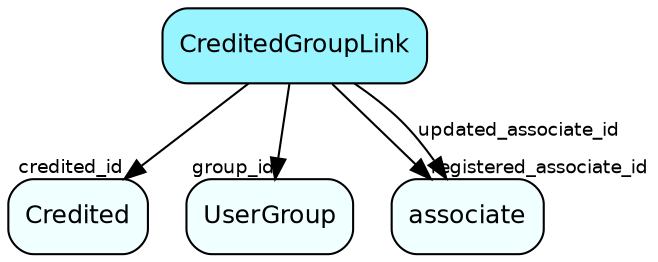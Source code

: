digraph CreditedGroupLink  {
node [shape = box style="rounded, filled" fontname = "Helvetica" fontsize = "12" ]
edge [fontname = "Helvetica" fontsize = "9"]

CreditedGroupLink[fillcolor = "cadetblue1"]
Credited[fillcolor = "azure1"]
UserGroup[fillcolor = "azure1"]
associate[fillcolor = "azure1"]
CreditedGroupLink -> Credited [headlabel = "credited_id"]
CreditedGroupLink -> UserGroup [headlabel = "group_id"]
CreditedGroupLink -> associate [headlabel = "registered_associate_id"]
CreditedGroupLink -> associate [label = "updated_associate_id"]
}
